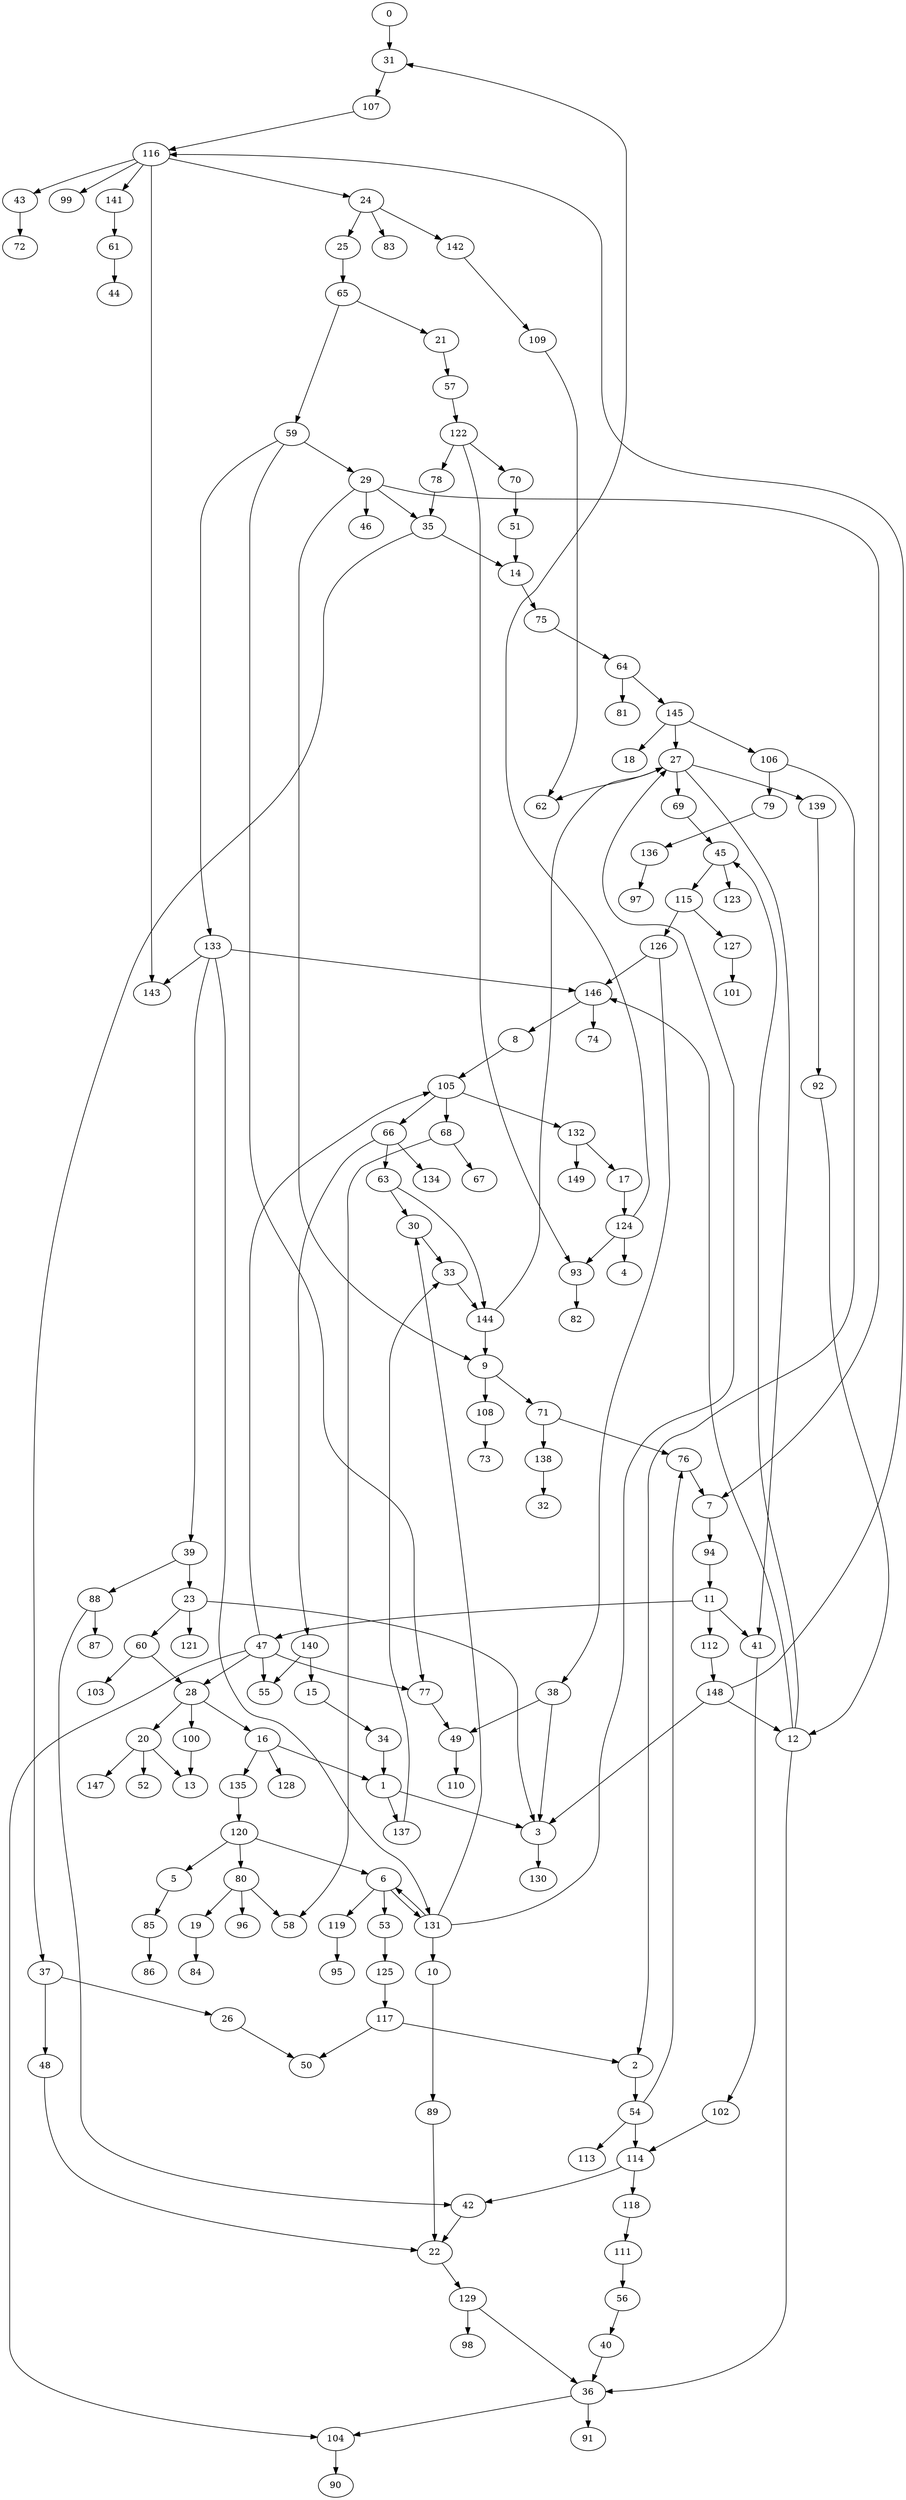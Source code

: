 strict digraph {
	graph [bb="0,0,1272,3852"];
	node [label="\N"];
	0	[height=0.5,
		pos="832,3834",
		width=0.75];
	31	[height=0.5,
		pos="832,3762",
		width=0.75];
	0 -> 31	[pos="e,832,3780.1 832,3815.7 832,3808 832,3798.7 832,3790.1"];
	1	[height=0.5,
		pos="467,1098",
		width=0.75];
	3	[height=0.5,
		pos="393,1026",
		width=0.75];
	1 -> 3	[pos="e,407.95,1041.1 452.02,1082.8 441.49,1072.9 427.22,1059.4 415.34,1048.1"];
	137	[height=0.5,
		pos="467,1026",
		width=0.75];
	1 -> 137	[pos="e,467,1044.1 467,1079.7 467,1072 467,1062.7 467,1054.1"];
	2	[height=0.5,
		pos="224,666",
		width=0.75];
	54	[height=0.5,
		pos="224,594",
		width=0.75];
	2 -> 54	[pos="e,224,612.1 224,647.7 224,639.98 224,630.71 224,622.11"];
	130	[height=0.5,
		pos="393,954",
		width=0.75];
	3 -> 130	[pos="e,393,972.1 393,1007.7 393,999.98 393,990.71 393,982.11"];
	4	[height=0.5,
		pos="877,1890",
		width=0.75];
	5	[height=0.5,
		pos="466,954",
		width=0.75];
	85	[height=0.5,
		pos="395,882",
		width=0.75];
	5 -> 85	[pos="e,409.69,897.49 451.29,938.5 441.39,928.73 428.16,915.69 417.01,904.7"];
	6	[height=0.5,
		pos="828,954",
		width=0.75];
	53	[height=0.5,
		pos="738,882",
		width=0.75];
	6 -> 53	[pos="e,754.85,896.11 811.07,939.83 797.5,929.27 778.24,914.3 762.91,902.37"];
	119	[height=0.5,
		pos="828,882",
		width=0.75];
	6 -> 119	[pos="e,828,900.1 828,935.7 828,927.98 828,918.71 828,910.11"];
	131	[height=0.5,
		pos="1013,882",
		width=0.75];
	6 -> 131	[pos="e,988.99,890.44 849.61,942.97 881.67,929.92 941.64,907.21 979.43,893.8"];
	7	[height=0.5,
		pos="425,1530",
		width=0.75];
	94	[height=0.5,
		pos="425,1458",
		width=0.75];
	7 -> 94	[pos="e,425,1476.1 425,1511.7 425,1504 425,1494.7 425,1486.1"];
	8	[height=0.5,
		pos="631,2250",
		width=0.75];
	105	[height=0.5,
		pos="619,2178",
		width=0.75];
	8 -> 105	[pos="e,621.96,2196.3 628.1,2232.1 626.77,2224.3 625.18,2215 623.69,2206.4"];
	9	[height=0.5,
		pos="351,1746",
		width=0.75];
	71	[height=0.5,
		pos="315,1674",
		width=0.75];
	9 -> 71	[pos="e,323.3,1691.1 342.65,1728.8 338.29,1720.3 332.85,1709.7 327.96,1700.2"];
	108	[height=0.5,
		pos="387,1674",
		width=0.75];
	9 -> 108	[pos="e,378.7,1691.1 359.35,1728.8 363.71,1720.3 369.15,1709.7 374.04,1700.2"];
	10	[height=0.5,
		pos="1013,810",
		width=0.75];
	89	[height=0.5,
		pos="1013,666",
		width=0.75];
	10 -> 89	[pos="e,1013,684.19 1013,791.87 1013,767.67 1013,723.21 1013,694.39"];
	11	[height=0.5,
		pos="425,1386",
		width=0.75];
	41	[height=0.5,
		pos="205,1314",
		width=0.75];
	11 -> 41	[pos="e,228.93,1322.6 401.04,1377.4 361.69,1364.9 283.31,1339.9 238.49,1325.7"];
	47	[height=0.5,
		pos="425,1314",
		width=0.75];
	11 -> 47	[pos="e,425,1332.1 425,1367.7 425,1360 425,1350.7 425,1342.1"];
	112	[height=0.5,
		pos="607,1314",
		width=0.75];
	11 -> 112	[pos="e,585.83,1325.4 448.78,1377.1 477.89,1367.3 528.56,1349.7 571,1332 572.82,1331.2 574.68,1330.4 576.55,1329.6"];
	12	[height=0.5,
		pos="1161,1170",
		width=0.75];
	36	[height=0.5,
		pos="253,162",
		width=0.75];
	12 -> 36	[pos="e,279.91,164.34 1159.2,1152 1156.6,1125.3 1152,1072.2 1152,1027 1152,1027 1152,1027 1152,305 1152,216.24 459.51,173.9 290.07,164.87"];
	45	[height=0.5,
		pos="786,2538",
		width=0.75];
	12 -> 45	[pos="e,810.84,2530.5 1166.7,1187.8 1175.2,1214.2 1190,1267 1190,1313 1190,2251 1190,2251 1190,2251 1190,2333.9 1165.6,2367 1096,2412 \
1004.3,2471.3 880,2510.9 820.5,2527.8"];
	146	[height=0.5,
		pos="844,2322",
		width=0.75];
	12 -> 146	[pos="e,855.21,2305.4 1157.6,1188 1152.7,1214.5 1144,1267.6 1144,1313 1144,1387 1144,1387 1144,1387 1144,1522 1042,1538 1042,1673 1042,\
1819 1042,1819 1042,1819 1042,2015.4 909.28,2226.7 861.16,2296.8"];
	13	[height=0.5,
		pos="827,1098",
		width=0.75];
	14	[height=0.5,
		pos="640,2970",
		width=0.75];
	75	[height=0.5,
		pos="659,2898",
		width=0.75];
	14 -> 75	[pos="e,654.44,2915.8 644.6,2952.1 646.75,2944.1 649.35,2934.5 651.76,2925.7"];
	15	[height=0.5,
		pos="535,1242",
		width=0.75];
	34	[height=0.5,
		pos="501,1170",
		width=0.75];
	15 -> 34	[pos="e,509.08,1187.6 527.11,1224.8 523.1,1216.5 518.11,1206.2 513.58,1196.9"];
	16	[height=0.5,
		pos="590,1170",
		width=0.75];
	16 -> 1	[pos="e,487.03,1110.4 569.96,1157.6 549.86,1146.2 518.69,1128.4 495.91,1115.5"];
	128	[height=0.5,
		pos="611,1098",
		width=0.75];
	16 -> 128	[pos="e,605.96,1115.8 595.08,1152.1 597.48,1144.1 600.4,1134.3 603.08,1125.4"];
	135	[height=0.5,
		pos="539,1098",
		width=0.75];
	16 -> 135	[pos="e,550.29,1114.5 578.68,1153.5 572.08,1144.4 563.62,1132.8 556.2,1122.6"];
	17	[height=0.5,
		pos="911,2034",
		width=0.75];
	124	[height=0.5,
		pos="894,1962",
		width=0.75];
	17 -> 124	[pos="e,898.2,1980.3 906.88,2016.1 904.99,2008.3 902.7,1998.8 900.58,1990.1"];
	18	[height=0.5,
		pos="747,2682",
		width=0.75];
	19	[height=0.5,
		pos="539,882",
		width=0.75];
	84	[height=0.5,
		pos="539,810",
		width=0.75];
	19 -> 84	[pos="e,539,828.1 539,863.7 539,855.98 539,846.71 539,838.11"];
	20	[height=0.5,
		pos="719,1170",
		width=0.75];
	20 -> 13	[pos="e,808.4,1111.1 737.81,1156.8 755,1145.7 780.62,1129.1 799.99,1116.5"];
	52	[height=0.5,
		pos="755,1098",
		width=0.75];
	20 -> 52	[pos="e,746.7,1115.1 727.35,1152.8 731.71,1144.3 737.15,1133.7 742.04,1124.2"];
	147	[height=0.5,
		pos="683,1098",
		width=0.75];
	20 -> 147	[pos="e,691.3,1115.1 710.65,1152.8 706.29,1144.3 700.85,1133.7 695.96,1124.2"];
	21	[height=0.5,
		pos="640,3330",
		width=0.75];
	57	[height=0.5,
		pos="640,3258",
		width=0.75];
	21 -> 57	[pos="e,640,3276.1 640,3311.7 640,3304 640,3294.7 640,3286.1"];
	22	[height=0.5,
		pos="293,378",
		width=0.75];
	129	[height=0.5,
		pos="291,306",
		width=0.75];
	22 -> 129	[pos="e,291.49,324.1 292.51,359.7 292.29,351.98 292.02,342.71 291.77,334.11"];
	23	[height=0.5,
		pos="867,1386",
		width=0.75];
	23 -> 3	[pos="e,392.76,1044.3 845.1,1375.2 805.41,1357.6 718.68,1320.4 643,1296 580.21,1275.8 556.06,1293.1 499,1260 489.42,1254.4 436.07,1197.3 \
430,1188 411.02,1159 408.13,1149.7 400,1116 395.13,1095.8 393.44,1072.3 392.93,1054.6"];
	60	[height=0.5,
		pos="831,1314",
		width=0.75];
	23 -> 60	[pos="e,839.3,1331.1 858.65,1368.8 854.29,1360.3 848.85,1349.7 843.96,1340.2"];
	121	[height=0.5,
		pos="903,1314",
		width=0.75];
	23 -> 121	[pos="e,894.7,1331.1 875.35,1368.8 879.71,1360.3 885.15,1349.7 890.04,1340.2"];
	24	[height=0.5,
		pos="860,3546",
		width=0.75];
	25	[height=0.5,
		pos="788,3474",
		width=0.75];
	24 -> 25	[pos="e,802.8,3489.4 845.43,3530.8 835.25,3520.9 821.48,3507.5 809.97,3496.4"];
	83	[height=0.5,
		pos="860,3474",
		width=0.75];
	24 -> 83	[pos="e,860,3492.1 860,3527.7 860,3520 860,3510.7 860,3502.1"];
	142	[height=0.5,
		pos="932,3474",
		width=0.75];
	24 -> 142	[pos="e,917.2,3489.4 874.57,3530.8 884.75,3520.9 898.52,3507.5 910.03,3496.4"];
	65	[height=0.5,
		pos="640,3402",
		width=0.75];
	25 -> 65	[pos="e,661.55,3413.2 766.48,3462.8 741.27,3450.9 699.32,3431.1 670.7,3417.5"];
	26	[height=0.5,
		pos="93,738",
		width=0.75];
	50	[height=0.5,
		pos="93,666",
		width=0.75];
	26 -> 50	[pos="e,93,684.1 93,719.7 93,711.98 93,702.71 93,694.11"];
	27	[height=0.5,
		pos="819,2682",
		width=0.75];
	27 -> 41	[pos="e,203.33,1332.2 797.69,2670.9 792.86,2668.6 787.76,2666.2 783,2664 663.21,2608 513,2671.2 513,2539 513,2539 513,2539 513,2393 513,\
2340.6 307.78,2027.2 285,1980 255.56,1919 250.1,1902 235,1836 225.27,1793.4 198.82,1629.9 198,1620 189.54,1517.8 197.89,1395.7 202.45,\
1342.3"];
	62	[height=0.5,
		pos="967,2610",
		width=0.75];
	27 -> 62	[pos="e,945.45,2621.2 840.52,2670.8 865.73,2658.9 907.68,2639.1 936.3,2625.5"];
	69	[height=0.5,
		pos="785,2610",
		width=0.75];
	27 -> 69	[pos="e,793.08,2627.6 811.11,2664.8 807.1,2656.5 802.11,2646.2 797.58,2636.9"];
	139	[height=0.5,
		pos="895,2610",
		width=0.75];
	27 -> 139	[pos="e,879.64,2625.1 834.38,2666.8 845.2,2656.9 859.86,2643.4 872.05,2632.1"];
	28	[height=0.5,
		pos="607,1242",
		width=0.75];
	28 -> 16	[pos="e,594.2,1188.3 602.88,1224.1 600.99,1216.3 598.7,1206.8 596.58,1198.1"];
	28 -> 20	[pos="e,699.91,1182.9 626,1229.1 643.94,1217.9 671.05,1201 691.38,1188.3"];
	100	[height=0.5,
		pos="809,1170",
		width=0.75];
	28 -> 100	[pos="e,785.02,1178.6 628.12,1230.5 632.95,1228.2 638.11,1225.9 643,1224 649.33,1221.5 728.66,1196.4 775.32,1181.6"];
	29	[height=0.5,
		pos="401,3114",
		width=0.75];
	29 -> 7	[pos="e,426.38,1548.1 387.08,3098.2 365.65,3073.7 327,3022.4 327,2971 327,2971 327,2971 327,2465 327,2369.7 340,2346.3 340,2251 340,2251 \
340,2251 340,1961 340,1835.9 403.58,1815.6 423,1692 430.3,1645.6 428.87,1590.7 427.03,1558.4"];
	29 -> 9	[pos="e,330.64,1757.8 376.67,3105.9 328.58,3090.2 226,3047.7 226,2971 226,2971 226,2971 226,1889 226,1831.3 284.83,1786 321.77,1763.1"];
	35	[height=0.5,
		pos="530,3042",
		width=0.75];
	29 -> 35	[pos="e,509.66,3054 421.44,3101.9 442.76,3090.3 476.4,3072.1 500.58,3059"];
	46	[height=0.5,
		pos="401,3042",
		width=0.75];
	29 -> 46	[pos="e,401,3060.1 401,3095.7 401,3088 401,3078.7 401,3070.1"];
	30	[height=0.5,
		pos="653,1962",
		width=0.75];
	33	[height=0.5,
		pos="653,1890",
		width=0.75];
	30 -> 33	[pos="e,653,1908.1 653,1943.7 653,1936 653,1926.7 653,1918.1"];
	107	[height=0.5,
		pos="882,3690",
		width=0.75];
	31 -> 107	[pos="e,870.93,3706.5 843.1,3745.5 849.51,3736.5 857.7,3725 864.92,3714.9"];
	32	[height=0.5,
		pos="243,1530",
		width=0.75];
	144	[height=0.5,
		pos="457,1818",
		width=0.75];
	33 -> 144	[pos="e,480.8,1826.6 630.97,1879.6 624.86,1877 618.2,1874.3 612,1872 570.47,1856.3 521.95,1840 490.41,1829.7"];
	34 -> 1	[pos="e,475.08,1115.6 493.11,1152.8 489.1,1144.5 484.11,1134.2 479.58,1124.9"];
	35 -> 14	[pos="e,621.06,2983.1 549.16,3028.8 566.67,3017.7 592.76,3001.1 612.49,2988.5"];
	37	[height=0.5,
		pos="55,810",
		width=0.75];
	35 -> 37	[pos="e,53.074,828.06 522.35,3024.5 499.78,2975.6 432.02,2826.8 384,2700 338.7,2580.4 36,1730.9 36,1603 36,1603 36,1603 36,1097 36,1001.7 \
46.627,889 51.985,838.21"];
	91	[height=0.5,
		pos="253,90",
		width=0.75];
	36 -> 91	[pos="e,253,108.1 253,143.7 253,135.98 253,126.71 253,118.11"];
	104	[height=0.5,
		pos="160,90",
		width=0.75];
	36 -> 104	[pos="e,177.41,104.11 235.51,147.83 221.48,137.27 201.58,122.3 185.74,110.37"];
	37 -> 26	[pos="e,84.234,755.15 63.813,792.76 68.418,784.28 74.155,773.71 79.321,764.2"];
	48	[height=0.5,
		pos="104,594",
		width=0.75];
	37 -> 48	[pos="e,87.149,608.31 51.424,791.81 45.937,761.55 37.947,697.28 57,648 61.782,635.63 70.872,624.28 79.793,615.29"];
	38	[height=0.5,
		pos="315,1242",
		width=0.75];
	38 -> 3	[pos="e,381.65,1042.6 318.09,1224 323.9,1194 337.9,1130.2 360,1080 364.34,1070.1 370.29,1059.9 375.94,1051.1"];
	49	[height=0.5,
		pos="205,1170",
		width=0.75];
	38 -> 49	[pos="e,223.94,1183.1 295.84,1228.8 278.33,1217.7 252.24,1201.1 232.51,1188.5"];
	39	[height=0.5,
		pos="981,1458",
		width=0.75];
	39 -> 23	[pos="e,886.43,1398.9 961.66,1445.1 943.4,1433.9 915.81,1417 895.11,1404.3"];
	88	[height=0.5,
		pos="981,1386",
		width=0.75];
	39 -> 88	[pos="e,981,1404.1 981,1439.7 981,1432 981,1422.7 981,1414.1"];
	40	[height=0.5,
		pos="162,234",
		width=0.75];
	40 -> 36	[pos="e,235.96,176.11 179.12,219.83 192.84,209.27 212.31,194.3 227.82,182.37"];
	102	[height=0.5,
		pos="296,594",
		width=0.75];
	41 -> 102	[pos="e,297.69,612.11 218.35,1297.9 226.4,1287.9 236.04,1274.1 241,1260 324.06,1024.9 306.33,715.01 298.58,622.31"];
	42	[height=0.5,
		pos="296,450",
		width=0.75];
	42 -> 22	[pos="e,293.73,396.1 295.26,431.7 294.93,423.98 294.53,414.71 294.16,406.11"];
	43	[height=0.5,
		pos="1004,3546",
		width=0.75];
	72	[height=0.5,
		pos="1004,3474",
		width=0.75];
	43 -> 72	[pos="e,1004,3492.1 1004,3527.7 1004,3520 1004,3510.7 1004,3502.1"];
	44	[height=0.5,
		pos="1076,3402",
		width=0.75];
	115	[height=0.5,
		pos="678,2466",
		width=0.75];
	45 -> 115	[pos="e,696.6,2479.1 767.19,2524.8 750,2513.7 724.38,2497.1 705.01,2484.5"];
	123	[height=0.5,
		pos="788,2466",
		width=0.75];
	45 -> 123	[pos="e,787.51,2484.1 786.49,2519.7 786.71,2512 786.98,2502.7 787.23,2494.1"];
	47 -> 28	[pos="e,585.83,1253.4 448.78,1305.1 477.89,1295.3 528.56,1277.7 571,1260 572.82,1259.2 574.68,1258.4 576.55,1257.6"];
	55	[height=0.5,
		pos="425,1242",
		width=0.75];
	47 -> 55	[pos="e,425,1260.1 425,1295.7 425,1288 425,1278.7 425,1270.1"];
	77	[height=0.5,
		pos="205,1242",
		width=0.75];
	47 -> 77	[pos="e,228.93,1250.6 401.04,1305.4 361.69,1292.9 283.31,1267.9 238.49,1253.7"];
	47 -> 104	[pos="e,136.73,99.141 397.99,1312.2 349.49,1309.7 245.55,1299.7 169,1260 117.64,1233.4 74,1228.9 74,1171 74,1171 74,1171 74,1097 74,996.36 \
0,983.64 0,883 0,883 0,883 0,233 0,165.56 80.5,122.35 127.3,102.92"];
	47 -> 105	[pos="e,592.62,2173.7 437.75,1330.3 445.56,1340.4 455.15,1354.3 461,1368 476.88,1405.2 480,1416.6 480,1457 480,1675 480,1675 480,1675 \
480,1716 476.26,1728.4 456,1764 444.96,1783.4 431.98,1780.6 421,1800 404.71,1828.8 406.26,1839.2 402,1872 391.48,1953.1 412.43,1975 \
440,2052 451.87,2085.1 447.12,2100.1 473,2124 503.6,2152.2 550.35,2165.7 582.67,2171.9"];
	48 -> 22	[pos="e,279.72,394.03 117.29,577.95 149.96,540.96 234.34,445.42 273.05,401.59"];
	110	[height=0.5,
		pos="205,1098",
		width=0.75];
	49 -> 110	[pos="e,205,1116.1 205,1151.7 205,1144 205,1134.7 205,1126.1"];
	51	[height=0.5,
		pos="640,3042",
		width=0.75];
	51 -> 14	[pos="e,640,2988.1 640,3023.7 640,3016 640,3006.7 640,2998.1"];
	125	[height=0.5,
		pos="720,810",
		width=0.75];
	53 -> 125	[pos="e,724.32,827.79 733.64,864.05 731.61,856.14 729.14,846.54 726.86,837.69"];
	76	[height=0.5,
		pos="315,1602",
		width=0.75];
	54 -> 76	[pos="e,309.3,1584.2 209.7,609.77 187.69,634.15 148,685.27 148,737 148,883 148,883 148,883 148,978.12 150,1001.9 150,1097 150,1315 150,\
1315 150,1315 150,1419.7 230.48,1419.3 279,1512 289.64,1532.3 299.25,1556.6 305.86,1574.6"];
	113	[height=0.5,
		pos="224,522",
		width=0.75];
	54 -> 113	[pos="e,224,540.1 224,575.7 224,567.98 224,558.71 224,550.11"];
	114	[height=0.5,
		pos="296,522",
		width=0.75];
	54 -> 114	[pos="e,281.2,537.38 238.57,578.83 248.75,568.94 262.52,555.55 274.03,544.36"];
	56	[height=0.5,
		pos="135,306",
		width=0.75];
	56 -> 40	[pos="e,155.46,251.96 141.4,288.41 144.51,280.34 148.33,270.43 151.83,261.35"];
	122	[height=0.5,
		pos="640,3186",
		width=0.75];
	57 -> 122	[pos="e,640,3204.1 640,3239.7 640,3232 640,3222.7 640,3214.1"];
	58	[height=0.5,
		pos="467,882",
		width=0.75];
	59	[height=0.5,
		pos="438,3186",
		width=0.75];
	59 -> 29	[pos="e,409.54,3131.1 429.42,3168.8 424.94,3160.3 419.35,3149.7 414.32,3140.2"];
	59 -> 77	[pos="e,188.37,1256.4 410.77,3185.5 332.42,3185.2 112,3172.9 112,3043 112,3043 112,3043 112,1385 112,1334.8 153.11,1288.6 180.66,1263.3"];
	133	[height=0.5,
		pos="1060,2394",
		width=0.75];
	59 -> 133	[pos="e,1062,2412.1 463.9,3180.8 492.6,3174.7 538.46,3161.1 566,3132 600.99,3095.1 570.34,3062.2 604,3024 627.66,2997.2 646.98,3008.9 \
676,2988 859.56,2855.7 938.8,2832.3 1036,2628 1068.5,2559.6 1066.4,2467.5 1062.9,2422.3"];
	60 -> 28	[pos="e,627.64,1253.6 809.1,1303.2 802.99,1300.7 796.3,1298.1 790,1296 726.08,1275.1 706.4,1282.5 643,1260 641.09,1259.3 639.15,1258.6 \
637.21,1257.8"];
	103	[height=0.5,
		pos="831,1242",
		width=0.75];
	60 -> 103	[pos="e,831,1260.1 831,1295.7 831,1288 831,1278.7 831,1270.1"];
	61	[height=0.5,
		pos="1076,3474",
		width=0.75];
	61 -> 44	[pos="e,1076,3420.1 1076,3455.7 1076,3448 1076,3438.7 1076,3430.1"];
	63	[height=0.5,
		pos="619,2034",
		width=0.75];
	63 -> 30	[pos="e,644.92,1979.6 626.89,2016.8 630.9,2008.5 635.89,1998.2 640.42,1988.9"];
	63 -> 144	[pos="e,468.76,1834.5 607.35,2017.6 579.4,1980.7 508.37,1886.9 474.93,1842.7"];
	64	[height=0.5,
		pos="747,2826",
		width=0.75];
	81	[height=0.5,
		pos="819,2754",
		width=0.75];
	64 -> 81	[pos="e,804.2,2769.4 761.57,2810.8 771.75,2800.9 785.52,2787.5 797.03,2776.4"];
	145	[height=0.5,
		pos="747,2754",
		width=0.75];
	64 -> 145	[pos="e,747,2772.1 747,2807.7 747,2800 747,2790.7 747,2782.1"];
	65 -> 21	[pos="e,640,3348.1 640,3383.7 640,3376 640,3366.7 640,3358.1"];
	65 -> 59	[pos="e,451.71,3201.5 626.12,3386.3 591.29,3349.4 500.08,3252.8 458.81,3209.1"];
	66	[height=0.5,
		pos="619,2106",
		width=0.75];
	66 -> 63	[pos="e,619,2052.1 619,2087.7 619,2080 619,2070.7 619,2062.1"];
	134	[height=0.5,
		pos="691,2034",
		width=0.75];
	66 -> 134	[pos="e,676.2,2049.4 633.57,2090.8 643.75,2080.9 657.52,2067.5 669.03,2056.4"];
	140	[height=0.5,
		pos="535,1314",
		width=0.75];
	66 -> 140	[pos="e,539.94,1331.9 605.93,2089.8 597.99,2079.8 588.38,2065.9 583,2052 556.91,1984.6 560,1963.3 560,1891 560,1891 560,1891 560,1457 \
560,1416.4 549.96,1370.2 542.6,1341.8"];
	67	[height=0.5,
		pos="509,2034",
		width=0.75];
	68	[height=0.5,
		pos="509,2106",
		width=0.75];
	68 -> 58	[pos="e,445.71,893.12 495.25,2090.1 487.04,2080.1 477.38,2066.2 473,2052 468.3,2036.7 471.95,2032 473,2016 483.02,1863.5 518,1827.9 518,\
1675 518,1675 518,1675 518,1457 518,1381.1 511.26,1352.9 461,1296 437.31,1269.2 412.39,1287.1 389,1260 339.75,1203 336,1174.3 336,\
1099 336,1099 336,1099 336,1025 336,984.36 331.55,967.68 357,936 357.69,935.14 404.3,912.84 436.62,897.45"];
	68 -> 67	[pos="e,509,2052.1 509,2087.7 509,2080 509,2070.7 509,2062.1"];
	69 -> 45	[pos="e,785.76,2556.1 785.25,2591.7 785.36,2584 785.49,2574.7 785.61,2566.1"];
	70	[height=0.5,
		pos="640,3114",
		width=0.75];
	70 -> 51	[pos="e,640,3060.1 640,3095.7 640,3088 640,3078.7 640,3070.1"];
	71 -> 76	[pos="e,315,1620.1 315,1655.7 315,1648 315,1638.7 315,1630.1"];
	138	[height=0.5,
		pos="243,1602",
		width=0.75];
	71 -> 138	[pos="e,257.8,1617.4 300.43,1658.8 290.25,1648.9 276.48,1635.5 264.97,1624.4"];
	73	[height=0.5,
		pos="387,1602",
		width=0.75];
	74	[height=0.5,
		pos="844,2250",
		width=0.75];
	75 -> 64	[pos="e,730.38,2840.2 675.97,2883.5 689.08,2873.1 707.41,2858.5 722.17,2846.7"];
	76 -> 7	[pos="e,406.06,1543.1 334.16,1588.8 351.67,1577.7 377.76,1561.1 397.49,1548.5"];
	77 -> 49	[pos="e,205,1188.1 205,1223.7 205,1216 205,1206.7 205,1198.1"];
	78	[height=0.5,
		pos="530,3114",
		width=0.75];
	78 -> 35	[pos="e,530,3060.1 530,3095.7 530,3088 530,3078.7 530,3070.1"];
	79	[height=0.5,
		pos="420,2610",
		width=0.75];
	136	[height=0.5,
		pos="420,2538",
		width=0.75];
	79 -> 136	[pos="e,420,2556.1 420,2591.7 420,2584 420,2574.7 420,2566.1"];
	80	[height=0.5,
		pos="539,954",
		width=0.75];
	80 -> 19	[pos="e,539,900.1 539,935.7 539,927.98 539,918.71 539,910.11"];
	80 -> 58	[pos="e,481.8,897.38 524.43,938.83 514.25,928.94 500.48,915.55 488.97,904.36"];
	96	[height=0.5,
		pos="611,882",
		width=0.75];
	80 -> 96	[pos="e,596.2,897.38 553.57,938.83 563.75,928.94 577.52,915.55 589.03,904.36"];
	82	[height=0.5,
		pos="949,1818",
		width=0.75];
	86	[height=0.5,
		pos="395,810",
		width=0.75];
	85 -> 86	[pos="e,395,828.1 395,863.7 395,855.98 395,846.71 395,838.11"];
	87	[height=0.5,
		pos="1013,1314",
		width=0.75];
	88 -> 42	[pos="e,323.19,450.93 976.46,1368.1 969.75,1341.6 958,1288.7 958,1243 958,1243 958,1243 958,593 958,464.26 473.34,451.87 333.41,450.97"];
	88 -> 87	[pos="e,1005.5,1331.5 988.58,1368.4 992.37,1360.1 997.03,1349.9 1001.3,1340.7"];
	89 -> 22	[pos="e,319.83,380.18 1014.1,647.97 1015.3,614.97 1012.9,542.21 972,504 877.25,415.42 457.45,387.28 329.89,380.69"];
	90	[height=0.5,
		pos="160,18",
		width=0.75];
	92	[height=0.5,
		pos="1245,2178",
		width=0.75];
	92 -> 12	[pos="e,1175.1,1185.8 1243.2,2160 1240.6,2133.3 1236,2080.2 1236,2035 1236,2035 1236,2035 1236,1313 1236,1266.5 1204.1,1220.2 1181.9,1193.7"];
	93	[height=0.5,
		pos="949,1890",
		width=0.75];
	93 -> 82	[pos="e,949,1836.1 949,1871.7 949,1864 949,1854.7 949,1846.1"];
	94 -> 11	[pos="e,425,1404.1 425,1439.7 425,1432 425,1422.7 425,1414.1"];
	95	[height=0.5,
		pos="828,810",
		width=0.75];
	97	[height=0.5,
		pos="420,2466",
		width=0.75];
	98	[height=0.5,
		pos="236,234",
		width=0.75];
	99	[height=0.5,
		pos="932,3546",
		width=0.75];
	100 -> 13	[pos="e,822.68,1115.8 813.36,1152.1 815.39,1144.1 817.86,1134.5 820.14,1125.7"];
	101	[height=0.5,
		pos="606,2322",
		width=0.75];
	102 -> 114	[pos="e,296,540.1 296,575.7 296,567.98 296,558.71 296,550.11"];
	104 -> 90	[pos="e,160,36.104 160,71.697 160,63.983 160,54.712 160,46.112"];
	105 -> 66	[pos="e,619,2124.1 619,2159.7 619,2152 619,2142.7 619,2134.1"];
	105 -> 68	[pos="e,527.94,2119.1 599.84,2164.8 582.33,2153.7 556.24,2137.1 536.51,2124.5"];
	132	[height=0.5,
		pos="839,2106",
		width=0.75];
	105 -> 132	[pos="e,815.07,2114.6 642.96,2169.4 682.31,2156.9 760.69,2131.9 805.51,2117.7"];
	106	[height=0.5,
		pos="420,2682",
		width=0.75];
	106 -> 2	[pos="e,216.49,683.66 407.25,2665.7 399.44,2655.6 389.85,2641.7 384,2628 368.12,2590.8 365,2579.4 365,2539 365,2539 365,2539 365,2465 \
365,2060.6 74,2007.4 74,1603 74,1603 74,1603 74,1385 74,1288.4 112,1267.6 112,1171 112,1171 112,1171 112,1097 112,996.36 186,983.64 \
186,883 186,883 186,883 186,809 186,767.41 201.4,721.22 212.6,693.14"];
	106 -> 79	[pos="e,420,2628.1 420,2663.7 420,2656 420,2646.7 420,2638.1"];
	116	[height=0.5,
		pos="932,3618",
		width=0.75];
	107 -> 116	[pos="e,920.93,3634.5 893.1,3673.5 899.51,3664.5 907.7,3653 914.92,3642.9"];
	108 -> 73	[pos="e,387,1620.1 387,1655.7 387,1648 387,1638.7 387,1630.1"];
	109	[height=0.5,
		pos="954,3330",
		width=0.75];
	109 -> 62	[pos="e,966.21,2628 955.78,3312 958.4,3285.3 963,3232.2 963,3187 963,3187 963,3187 963,2753 963,2713 964.61,2666.6 965.78,2638.1"];
	111	[height=0.5,
		pos="121,378",
		width=0.75];
	111 -> 56	[pos="e,131.54,324.28 124.39,360.05 125.93,352.35 127.79,343.03 129.53,334.36"];
	148	[height=0.5,
		pos="679,1242",
		width=0.75];
	112 -> 148	[pos="e,664.2,1257.4 621.57,1298.8 631.75,1288.9 645.52,1275.5 657.03,1264.4"];
	114 -> 42	[pos="e,296,468.1 296,503.7 296,495.98 296,486.71 296,478.11"];
	118	[height=0.5,
		pos="114,450",
		width=0.75];
	114 -> 118	[pos="e,137.78,458.87 274.83,510.6 269.99,508.34 264.85,506.02 260,504 221.87,488.12 177.1,472.26 147.28,462.09"];
	126	[height=0.5,
		pos="678,2394",
		width=0.75];
	115 -> 126	[pos="e,678,2412.1 678,2447.7 678,2440 678,2430.7 678,2422.1"];
	127	[height=0.5,
		pos="606,2394",
		width=0.75];
	115 -> 127	[pos="e,620.8,2409.4 663.43,2450.8 653.25,2440.9 639.48,2427.5 627.97,2416.4"];
	116 -> 24	[pos="e,874.8,3561.4 917.43,3602.8 907.25,3592.9 893.48,3579.5 881.97,3568.4"];
	116 -> 43	[pos="e,989.2,3561.4 946.57,3602.8 956.75,3592.9 970.52,3579.5 982.03,3568.4"];
	116 -> 99	[pos="e,932,3564.1 932,3599.7 932,3592 932,3582.7 932,3574.1"];
	141	[height=0.5,
		pos="1076,3546",
		width=0.75];
	116 -> 141	[pos="e,1054.7,3557.4 953.25,3606.7 977.6,3594.8 1017.7,3575.3 1045.4,3561.9"];
	143	[height=0.5,
		pos="1135,2322",
		width=0.75];
	116 -> 143	[pos="e,1135,2340 959.07,3616.9 998.4,3615.3 1071.1,3606.3 1112,3564 1140.4,3534.6 1135,3515.9 1135,3475 1135,3475 1135,3475 1135,2465 \
1135,2425 1135,2378.7 1135,2350.1"];
	117	[height=0.5,
		pos="241,738",
		width=0.75];
	117 -> 2	[pos="e,228.2,684.28 236.88,720.05 234.99,712.26 232.7,702.82 230.58,694.08"];
	117 -> 50	[pos="e,114.55,677.19 219.48,726.82 194.27,714.9 152.32,695.06 123.7,681.52"];
	118 -> 111	[pos="e,119.29,396.1 115.73,431.7 116.5,423.98 117.43,414.71 118.29,406.11"];
	119 -> 95	[pos="e,828,828.1 828,863.7 828,855.98 828,846.71 828,838.11"];
	120	[height=0.5,
		pos="539,1026",
		width=0.75];
	120 -> 5	[pos="e,480.75,969.14 524.23,1010.8 513.84,1000.9 499.76,987.37 488.04,976.14"];
	120 -> 6	[pos="e,803.07,961.04 563.89,1019 615.43,1006.5 733.93,977.79 793.08,963.46"];
	120 -> 80	[pos="e,539,972.1 539,1007.7 539,999.98 539,990.71 539,982.11"];
	122 -> 70	[pos="e,640,3132.1 640,3167.7 640,3160 640,3150.7 640,3142.1"];
	122 -> 78	[pos="e,548.94,3127.1 620.84,3172.8 603.33,3161.7 577.24,3145.1 557.51,3132.5"];
	122 -> 93	[pos="e,959.6,1906.8 651.02,3169.3 709.76,3085.3 984.2,2691.2 1003,2628 1050.8,2467.4 1004,2418.6 1004,2251 1004,2251 1004,2251 1004,2033 \
1004,1989.3 981.07,1942.8 964.82,1915.4"];
	124 -> 4	[pos="e,881.2,1908.3 889.88,1944.1 887.99,1936.3 885.7,1926.8 883.58,1918.1"];
	124 -> 31	[pos="e,814.3,3747.9 869.79,1970.5 848.68,1978.4 819,1992.8 803,2016 781.72,2046.8 692,2643.5 692,2681 692,2755 692,2755 692,2755 692,\
2883.4 733,2912.6 733,3041 733,3619 733,3619 733,3619 733,3670.4 777.14,3716.4 806.47,3741.4"];
	124 -> 93	[pos="e,937.09,1906.2 905.93,1945.8 913.21,1936.5 922.66,1924.5 930.85,1914.1"];
	125 -> 117	[pos="e,267.12,742.82 693.91,805.19 613.54,793.44 369.65,757.8 277.12,744.28"];
	126 -> 38	[pos="e,306.02,1259 674,2375.9 668.92,2356.9 658.76,2326 642,2304 626.06,2283.1 615.67,2284.3 595,2268 515.05,2205.1 484.64,2200 417,2124 \
255.7,1942.7 245.57,1859.6 207,1620 199.37,1572.6 197.89,1559.1 207,1512 225.23,1417.7 276.34,1314.4 301.14,1268"];
	126 -> 146	[pos="e,821.7,2332.4 700.39,2383.6 729.18,2371.4 779.37,2350.3 812.14,2336.4"];
	127 -> 101	[pos="e,606,2340.1 606,2375.7 606,2368 606,2358.7 606,2350.1"];
	129 -> 36	[pos="e,259.57,179.52 288.09,288.1 284.82,270.08 279.05,240.77 272,216 269.46,207.08 266.19,197.49 263.09,188.96"];
	129 -> 98	[pos="e,247.91,250.16 279.07,289.81 271.79,280.55 262.34,268.52 254.15,258.09"];
	131 -> 6	[pos="e,852.17,945.51 991.42,893.02 959.41,906.05 899.54,928.72 861.74,942.14"];
	131 -> 10	[pos="e,1013,828.1 1013,863.7 1013,855.98 1013,846.71 1013,838.11"];
	131 -> 27	[pos="e,826.12,2664.3 1023.6,898.84 1039.6,924.28 1068,976.36 1068,1025 1068,1243 1068,1243 1068,1243 1068,1434.2 1080,1481.8 1080,1673 \
1080,1891 1080,1891 1080,1891 1080,2052.9 879.79,2537.2 830.07,2655"];
	131 -> 30	[pos="e,665.35,1945.5 1007,899.74 986.27,956.91 916.45,1143.4 872,1188 845.34,1214.8 820.39,1196 795,1224 743.99,1280.2 738,1309.1 738,\
1385 738,1747 738,1747 738,1747 738,1821.8 721.27,1840.5 689,1908 684.18,1918.1 677.59,1928.4 671.37,1937.3"];
	132 -> 17	[pos="e,896.2,2049.4 853.57,2090.8 863.75,2080.9 877.52,2067.5 889.03,2056.4"];
	149	[height=0.5,
		pos="839,2034",
		width=0.75];
	132 -> 149	[pos="e,839,2052.1 839,2087.7 839,2080 839,2070.7 839,2062.1"];
	133 -> 39	[pos="e,985.54,1475.9 1058.5,2375.9 1053.3,2316.2 1035.3,2112.2 1018,1944 1012.3,1888.4 1004,1874.9 1004,1819 1004,1819 1004,1819 1004,\
1601 1004,1560.5 994.76,1514.3 987.99,1485.9"];
	133 -> 131	[pos="e,1033.5,893.79 1062.1,2375.8 1063.3,2365.5 1064.9,2352 1066,2340 1081.3,2180.2 1086.2,2140.3 1094,1980 1106.9,1716.7 1106,1650.6 \
1106,1387 1106,1387 1106,1387 1106,1025 1106,984.03 1104.8,970.05 1082,936 1071.9,920.96 1056.2,908.4 1042.3,899.28"];
	133 -> 143	[pos="e,1119.8,2337.1 1075.2,2378.8 1085.9,2368.9 1100.3,2355.4 1112.4,2344.1"];
	133 -> 146	[pos="e,867.72,2330.7 1036.1,2385.2 997.44,2372.7 921.28,2348 877.36,2333.8"];
	135 -> 120	[pos="e,539,1044.1 539,1079.7 539,1072 539,1062.7 539,1054.1"];
	136 -> 97	[pos="e,420,2484.1 420,2519.7 420,2512 420,2502.7 420,2494.1"];
	137 -> 33	[pos="e,654.78,1872 487.48,1038.1 492.43,1040.4 497.8,1042.6 503,1044 580.48,1065.5 809.05,1020.4 863,1080 895.65,1116.1 876.55,1151 845,\
1188 818.66,1218.9 790.71,1196.3 761,1224 656.77,1321.2 662,1386.5 662,1529 662,1747 662,1747 662,1747 662,1787.1 658.38,1833.4 \
655.74,1862"];
	138 -> 32	[pos="e,243,1548.1 243,1583.7 243,1576 243,1566.7 243,1558.1"];
	139 -> 92	[pos="e,1245.6,2196.2 915.67,2598.1 977.29,2565.4 1157.8,2466.4 1195,2412 1238.8,2348 1245.3,2252.8 1245.6,2206.4"];
	140 -> 15	[pos="e,535,1260.1 535,1295.7 535,1288 535,1278.7 535,1270.1"];
	140 -> 55	[pos="e,443.94,1255.1 515.84,1300.8 498.33,1289.7 472.24,1273.1 452.51,1260.5"];
	141 -> 61	[pos="e,1076,3492.1 1076,3527.7 1076,3520 1076,3510.7 1076,3502.1"];
	142 -> 109	[pos="e,951.34,3348.2 934.65,3455.9 938.4,3431.7 945.29,3387.2 949.76,3358.4"];
	144 -> 9	[pos="e,369.61,1759.3 438.54,1804.8 421.84,1793.8 397.05,1777.4 378.11,1764.9"];
	144 -> 27	[pos="e,800.54,2668.8 448.9,1835.6 436.95,1861.7 416,1914 416,1961 416,2035 416,2035 416,2035 416,2164.3 478.41,2184.1 527,2304 546.41,\
2351.9 543.64,2367.6 570,2412 633.62,2519.2 658.92,2541.8 749,2628 762.28,2640.7 778.58,2653.2 792.11,2662.9"];
	145 -> 18	[pos="e,747,2700.1 747,2735.7 747,2728 747,2718.7 747,2710.1"];
	145 -> 27	[pos="e,804.2,2697.4 761.57,2738.8 771.75,2728.9 785.52,2715.5 797.03,2704.4"];
	145 -> 106	[pos="e,445.6,2688.5 721.61,2747.6 663.78,2735.2 522.13,2704.9 455.6,2690.6"];
	146 -> 8	[pos="e,654.71,2258.8 820.39,2313.2 782.41,2300.8 707.61,2276.2 664.24,2261.9"];
	146 -> 74	[pos="e,844,2268.1 844,2303.7 844,2296 844,2286.7 844,2278.1"];
	148 -> 3	[pos="e,395.35,1044.1 658.41,1230.2 653.46,1227.9 648.12,1225.7 643,1224 566.39,1198.6 528.53,1237.8 465,1188 422.33,1154.6 404.25,1090.4 \
397.15,1054"];
	148 -> 12	[pos="e,1134.8,1174.8 705.26,1237.1 728.77,1233.7 764.18,1228.5 795,1224 915.67,1206.4 1058.7,1185.8 1124.6,1176.3"];
	148 -> 116	[pos="e,908.3,3609.3 681.13,1260.1 686.47,1304.3 700,1426.7 700,1529 700,1747 700,1747 700,1747 700,1979 823.99,2097.2 667,2268 635.89,\
2301.9 609.1,2279.8 570,2304 520.8,2334.4 475,2335.1 475,2393 475,3043 475,3043 475,3043 475,3220.1 492.92,3282.1 604,3420 685.25,\
3520.9 833.02,3582.4 898.84,3606"];
}
